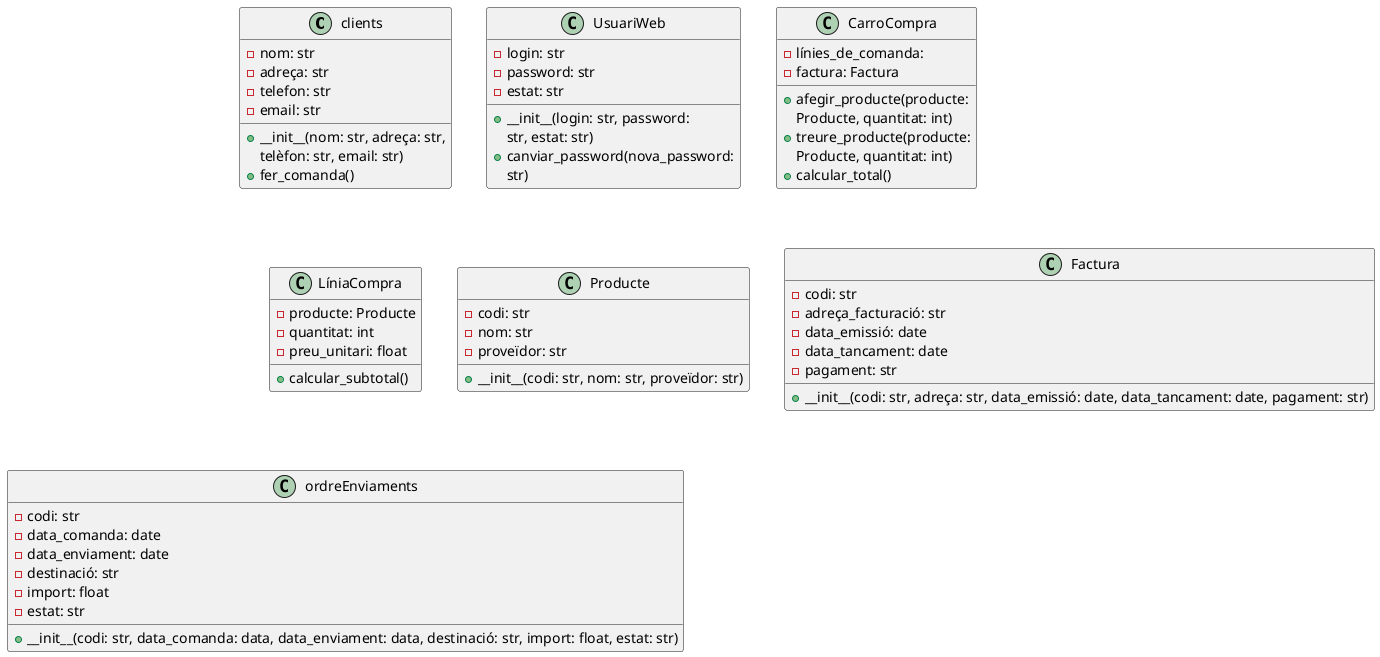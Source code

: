 @startuml gestio_de_comandes

class clients {
 - nom: str 
 -  adreça: str
 -  telefon: str
 -  email: str


+ __init__(nom: str, adreça: str, 
    telèfon: str, email: str)      
 + fer_comanda() 
 }
class UsuariWeb{ 
 - login: str                     
 - password: str                   
 - estat: str 
+ __init__(login: str, password:  
    str, estat: str)               
 + canviar_password(nova_password: 
    str) 
    }
class CarroCompra {            

 - línies_de_comanda: 
 - factura: Factura               

 + afegir_producte(producte:      
    Producte, quantitat: int)     
 + treure_producte(producte:      
    Producte, quantitat: int)     
 + calcular_total()       
}


class LíniaCompra {            

 - producte: Producte              
 - quantitat: int                  
 - preu_unitari: float             

 + calcular_subtotal()  
 }



class Producte {               

 - codi: str                      
 - nom: str                       
 - proveïdor: str                 

 + __init__(codi: str, nom: str, proveïdor: str)                
}


class Factura{           

 - codi: str                      
 - adreça_facturació: str         
 - data_emissió: date             
 - data_tancament: date           
 - pagament: str                  

 + __init__(codi: str, adreça: str, data_emissió: date, data_tancament: date, pagament: str)                           
} 


class ordreEnviaments {      

 - codi: str                      
 - data_comanda: date             
 - data_enviament: date           
 - destinació: str                
 - import: float                  
 - estat: str                     

 + __init__(codi: str, data_comanda: data, data_enviament: data, destinació: str, import: float, estat: str)                    
}   
